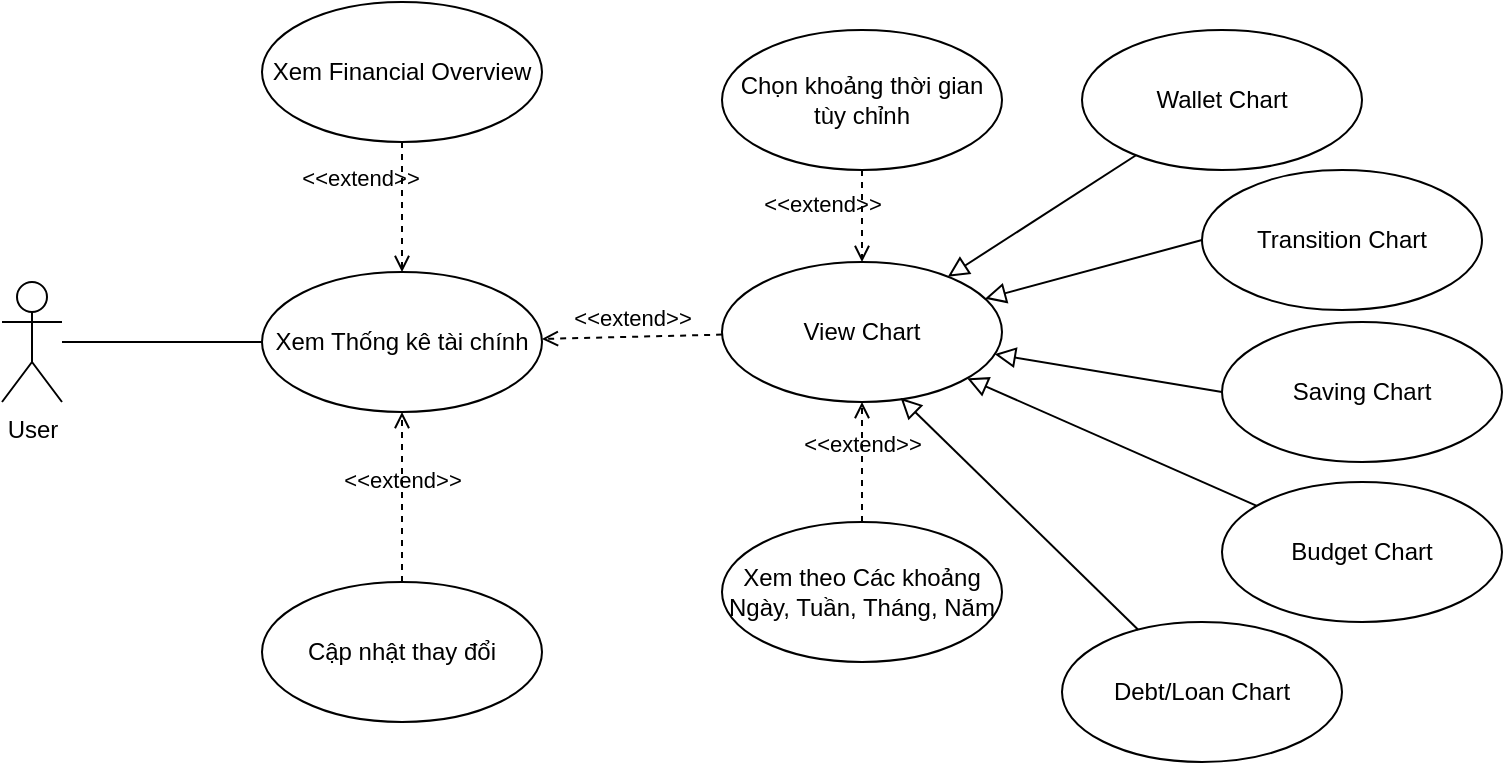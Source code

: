<mxfile version="24.0.6" type="device">
  <diagram name="Trang-1" id="sZevkJtXuwWTiemEGAoi">
    <mxGraphModel dx="1034" dy="446" grid="1" gridSize="10" guides="1" tooltips="1" connect="1" arrows="1" fold="1" page="1" pageScale="1" pageWidth="827" pageHeight="1169" math="0" shadow="0">
      <root>
        <mxCell id="0" />
        <mxCell id="1" parent="0" />
        <mxCell id="CBhafCKRCuKANuoIU0IW-27" value="User" style="shape=umlActor;verticalLabelPosition=bottom;verticalAlign=top;html=1;outlineConnect=0;" vertex="1" parent="1">
          <mxGeometry x="60" y="670" width="30" height="60" as="geometry" />
        </mxCell>
        <mxCell id="CBhafCKRCuKANuoIU0IW-28" value="View Chart" style="ellipse;whiteSpace=wrap;html=1;" vertex="1" parent="1">
          <mxGeometry x="420" y="660" width="140" height="70" as="geometry" />
        </mxCell>
        <mxCell id="CBhafCKRCuKANuoIU0IW-29" value="Xem Thống kê tài chính" style="ellipse;whiteSpace=wrap;html=1;" vertex="1" parent="1">
          <mxGeometry x="190" y="665" width="140" height="70" as="geometry" />
        </mxCell>
        <mxCell id="CBhafCKRCuKANuoIU0IW-31" value="" style="endArrow=none;html=1;rounded=0;" edge="1" parent="1" source="CBhafCKRCuKANuoIU0IW-27" target="CBhafCKRCuKANuoIU0IW-29">
          <mxGeometry width="50" height="50" relative="1" as="geometry">
            <mxPoint x="120" y="834" as="sourcePoint" />
            <mxPoint x="274" y="690" as="targetPoint" />
          </mxGeometry>
        </mxCell>
        <mxCell id="CBhafCKRCuKANuoIU0IW-34" value="Xem Financial Overview" style="ellipse;whiteSpace=wrap;html=1;" vertex="1" parent="1">
          <mxGeometry x="190" y="530" width="140" height="70" as="geometry" />
        </mxCell>
        <mxCell id="CBhafCKRCuKANuoIU0IW-36" value="&amp;lt;&amp;lt;extend&amp;gt;&amp;gt;" style="html=1;verticalAlign=bottom;labelBackgroundColor=none;endArrow=open;endFill=0;dashed=1;rounded=0;" edge="1" parent="1" source="CBhafCKRCuKANuoIU0IW-34" target="CBhafCKRCuKANuoIU0IW-29">
          <mxGeometry x="-0.164" y="-21" width="160" relative="1" as="geometry">
            <mxPoint x="404" y="553" as="sourcePoint" />
            <mxPoint x="300" y="597" as="targetPoint" />
            <mxPoint as="offset" />
          </mxGeometry>
        </mxCell>
        <mxCell id="CBhafCKRCuKANuoIU0IW-37" value="&amp;lt;&amp;lt;extend&amp;gt;&amp;gt;" style="html=1;verticalAlign=bottom;labelBackgroundColor=none;endArrow=open;endFill=0;dashed=1;rounded=0;" edge="1" parent="1" source="CBhafCKRCuKANuoIU0IW-28" target="CBhafCKRCuKANuoIU0IW-29">
          <mxGeometry width="160" relative="1" as="geometry">
            <mxPoint x="534" y="678" as="sourcePoint" />
            <mxPoint x="430" y="722" as="targetPoint" />
          </mxGeometry>
        </mxCell>
        <mxCell id="CBhafCKRCuKANuoIU0IW-38" value="Cập nhật thay đổi" style="ellipse;whiteSpace=wrap;html=1;" vertex="1" parent="1">
          <mxGeometry x="190" y="820" width="140" height="70" as="geometry" />
        </mxCell>
        <mxCell id="CBhafCKRCuKANuoIU0IW-39" value="&amp;lt;&amp;lt;extend&amp;gt;&amp;gt;" style="html=1;verticalAlign=bottom;labelBackgroundColor=none;endArrow=open;endFill=0;dashed=1;rounded=0;" edge="1" parent="1" source="CBhafCKRCuKANuoIU0IW-38" target="CBhafCKRCuKANuoIU0IW-29">
          <mxGeometry width="160" relative="1" as="geometry">
            <mxPoint x="519" y="753" as="sourcePoint" />
            <mxPoint x="355" y="774" as="targetPoint" />
          </mxGeometry>
        </mxCell>
        <mxCell id="CBhafCKRCuKANuoIU0IW-40" value="Wallet Chart" style="ellipse;whiteSpace=wrap;html=1;" vertex="1" parent="1">
          <mxGeometry x="600" y="544" width="140" height="70" as="geometry" />
        </mxCell>
        <mxCell id="CBhafCKRCuKANuoIU0IW-41" value="" style="endArrow=block;html=1;rounded=0;align=center;verticalAlign=bottom;endFill=0;labelBackgroundColor=none;endSize=8;" edge="1" parent="1" target="CBhafCKRCuKANuoIU0IW-28" source="CBhafCKRCuKANuoIU0IW-40">
          <mxGeometry relative="1" as="geometry">
            <mxPoint x="984" y="661" as="sourcePoint" />
            <mxPoint x="540" y="605" as="targetPoint" />
          </mxGeometry>
        </mxCell>
        <mxCell id="CBhafCKRCuKANuoIU0IW-42" value="" style="resizable=0;html=1;align=center;verticalAlign=top;labelBackgroundColor=none;" connectable="0" vertex="1" parent="CBhafCKRCuKANuoIU0IW-41">
          <mxGeometry relative="1" as="geometry" />
        </mxCell>
        <mxCell id="CBhafCKRCuKANuoIU0IW-43" value="Transition Chart" style="ellipse;whiteSpace=wrap;html=1;" vertex="1" parent="1">
          <mxGeometry x="660" y="614" width="140" height="70" as="geometry" />
        </mxCell>
        <mxCell id="CBhafCKRCuKANuoIU0IW-44" value="" style="endArrow=block;html=1;rounded=0;align=center;verticalAlign=bottom;endFill=0;labelBackgroundColor=none;endSize=8;exitX=0;exitY=0.5;exitDx=0;exitDy=0;" edge="1" parent="1" source="CBhafCKRCuKANuoIU0IW-43" target="CBhafCKRCuKANuoIU0IW-28">
          <mxGeometry relative="1" as="geometry">
            <mxPoint x="625" y="632" as="sourcePoint" />
            <mxPoint x="545" y="678" as="targetPoint" />
          </mxGeometry>
        </mxCell>
        <mxCell id="CBhafCKRCuKANuoIU0IW-45" value="" style="resizable=0;html=1;align=center;verticalAlign=top;labelBackgroundColor=none;" connectable="0" vertex="1" parent="CBhafCKRCuKANuoIU0IW-44">
          <mxGeometry relative="1" as="geometry" />
        </mxCell>
        <mxCell id="CBhafCKRCuKANuoIU0IW-46" value="Saving Chart" style="ellipse;whiteSpace=wrap;html=1;" vertex="1" parent="1">
          <mxGeometry x="670" y="690" width="140" height="70" as="geometry" />
        </mxCell>
        <mxCell id="CBhafCKRCuKANuoIU0IW-47" value="" style="endArrow=block;html=1;rounded=0;align=center;verticalAlign=bottom;endFill=0;labelBackgroundColor=none;endSize=8;exitX=0;exitY=0.5;exitDx=0;exitDy=0;" edge="1" parent="1" source="CBhafCKRCuKANuoIU0IW-46" target="CBhafCKRCuKANuoIU0IW-28">
          <mxGeometry relative="1" as="geometry">
            <mxPoint x="615" y="722" as="sourcePoint" />
            <mxPoint x="550" y="785" as="targetPoint" />
          </mxGeometry>
        </mxCell>
        <mxCell id="CBhafCKRCuKANuoIU0IW-48" value="" style="resizable=0;html=1;align=center;verticalAlign=top;labelBackgroundColor=none;" connectable="0" vertex="1" parent="CBhafCKRCuKANuoIU0IW-47">
          <mxGeometry relative="1" as="geometry" />
        </mxCell>
        <mxCell id="CBhafCKRCuKANuoIU0IW-49" value="Xem theo Các khoảng Ngày, Tuần, Tháng, Năm" style="ellipse;whiteSpace=wrap;html=1;" vertex="1" parent="1">
          <mxGeometry x="420" y="790" width="140" height="70" as="geometry" />
        </mxCell>
        <mxCell id="CBhafCKRCuKANuoIU0IW-50" value="&amp;lt;&amp;lt;extend&amp;gt;&amp;gt;" style="html=1;verticalAlign=bottom;labelBackgroundColor=none;endArrow=open;endFill=0;dashed=1;rounded=0;" edge="1" parent="1" source="CBhafCKRCuKANuoIU0IW-49" target="CBhafCKRCuKANuoIU0IW-28">
          <mxGeometry width="160" relative="1" as="geometry">
            <mxPoint x="697" y="782" as="sourcePoint" />
            <mxPoint x="470" y="760" as="targetPoint" />
          </mxGeometry>
        </mxCell>
        <mxCell id="CBhafCKRCuKANuoIU0IW-51" value="Chọn khoảng thời gian tùy chỉnh" style="ellipse;whiteSpace=wrap;html=1;" vertex="1" parent="1">
          <mxGeometry x="420" y="544" width="140" height="70" as="geometry" />
        </mxCell>
        <mxCell id="CBhafCKRCuKANuoIU0IW-52" value="&amp;lt;&amp;lt;extend&amp;gt;&amp;gt;" style="html=1;verticalAlign=bottom;labelBackgroundColor=none;endArrow=open;endFill=0;dashed=1;rounded=0;" edge="1" parent="1" source="CBhafCKRCuKANuoIU0IW-51" target="CBhafCKRCuKANuoIU0IW-28">
          <mxGeometry x="0.13" y="-20" width="160" relative="1" as="geometry">
            <mxPoint x="697" y="526" as="sourcePoint" />
            <mxPoint x="484.366" y="624.068" as="targetPoint" />
            <mxPoint as="offset" />
          </mxGeometry>
        </mxCell>
        <mxCell id="CBhafCKRCuKANuoIU0IW-53" value="Budget Chart" style="ellipse;whiteSpace=wrap;html=1;" vertex="1" parent="1">
          <mxGeometry x="670" y="770" width="140" height="70" as="geometry" />
        </mxCell>
        <mxCell id="CBhafCKRCuKANuoIU0IW-54" value="" style="endArrow=block;html=1;rounded=0;align=center;verticalAlign=bottom;endFill=0;labelBackgroundColor=none;endSize=8;" edge="1" parent="1" source="CBhafCKRCuKANuoIU0IW-53" target="CBhafCKRCuKANuoIU0IW-28">
          <mxGeometry relative="1" as="geometry">
            <mxPoint x="680" y="800" as="sourcePoint" />
            <mxPoint x="541.5" y="790" as="targetPoint" />
          </mxGeometry>
        </mxCell>
        <mxCell id="CBhafCKRCuKANuoIU0IW-55" value="" style="resizable=0;html=1;align=center;verticalAlign=top;labelBackgroundColor=none;" connectable="0" vertex="1" parent="CBhafCKRCuKANuoIU0IW-54">
          <mxGeometry relative="1" as="geometry" />
        </mxCell>
        <mxCell id="CBhafCKRCuKANuoIU0IW-56" value="Debt/Loan Chart" style="ellipse;whiteSpace=wrap;html=1;" vertex="1" parent="1">
          <mxGeometry x="590" y="840" width="140" height="70" as="geometry" />
        </mxCell>
        <mxCell id="CBhafCKRCuKANuoIU0IW-57" value="" style="endArrow=block;html=1;rounded=0;align=center;verticalAlign=bottom;endFill=0;labelBackgroundColor=none;endSize=8;entryX=0.638;entryY=0.971;entryDx=0;entryDy=0;entryPerimeter=0;" edge="1" parent="1" source="CBhafCKRCuKANuoIU0IW-56" target="CBhafCKRCuKANuoIU0IW-28">
          <mxGeometry relative="1" as="geometry">
            <mxPoint x="650" y="825" as="sourcePoint" />
            <mxPoint x="537" y="735" as="targetPoint" />
          </mxGeometry>
        </mxCell>
        <mxCell id="CBhafCKRCuKANuoIU0IW-58" value="" style="resizable=0;html=1;align=center;verticalAlign=top;labelBackgroundColor=none;" connectable="0" vertex="1" parent="CBhafCKRCuKANuoIU0IW-57">
          <mxGeometry relative="1" as="geometry" />
        </mxCell>
      </root>
    </mxGraphModel>
  </diagram>
</mxfile>
